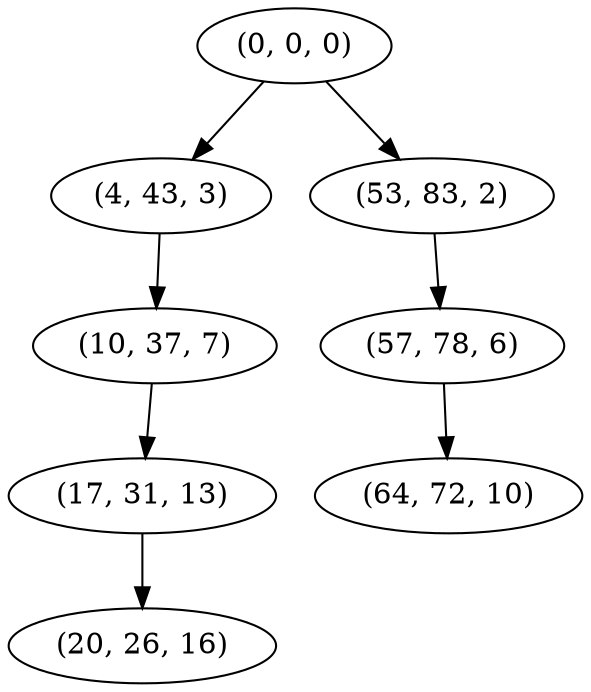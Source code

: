 digraph tree {
    "(0, 0, 0)";
    "(4, 43, 3)";
    "(10, 37, 7)";
    "(17, 31, 13)";
    "(20, 26, 16)";
    "(53, 83, 2)";
    "(57, 78, 6)";
    "(64, 72, 10)";
    "(0, 0, 0)" -> "(4, 43, 3)";
    "(0, 0, 0)" -> "(53, 83, 2)";
    "(4, 43, 3)" -> "(10, 37, 7)";
    "(10, 37, 7)" -> "(17, 31, 13)";
    "(17, 31, 13)" -> "(20, 26, 16)";
    "(53, 83, 2)" -> "(57, 78, 6)";
    "(57, 78, 6)" -> "(64, 72, 10)";
}

